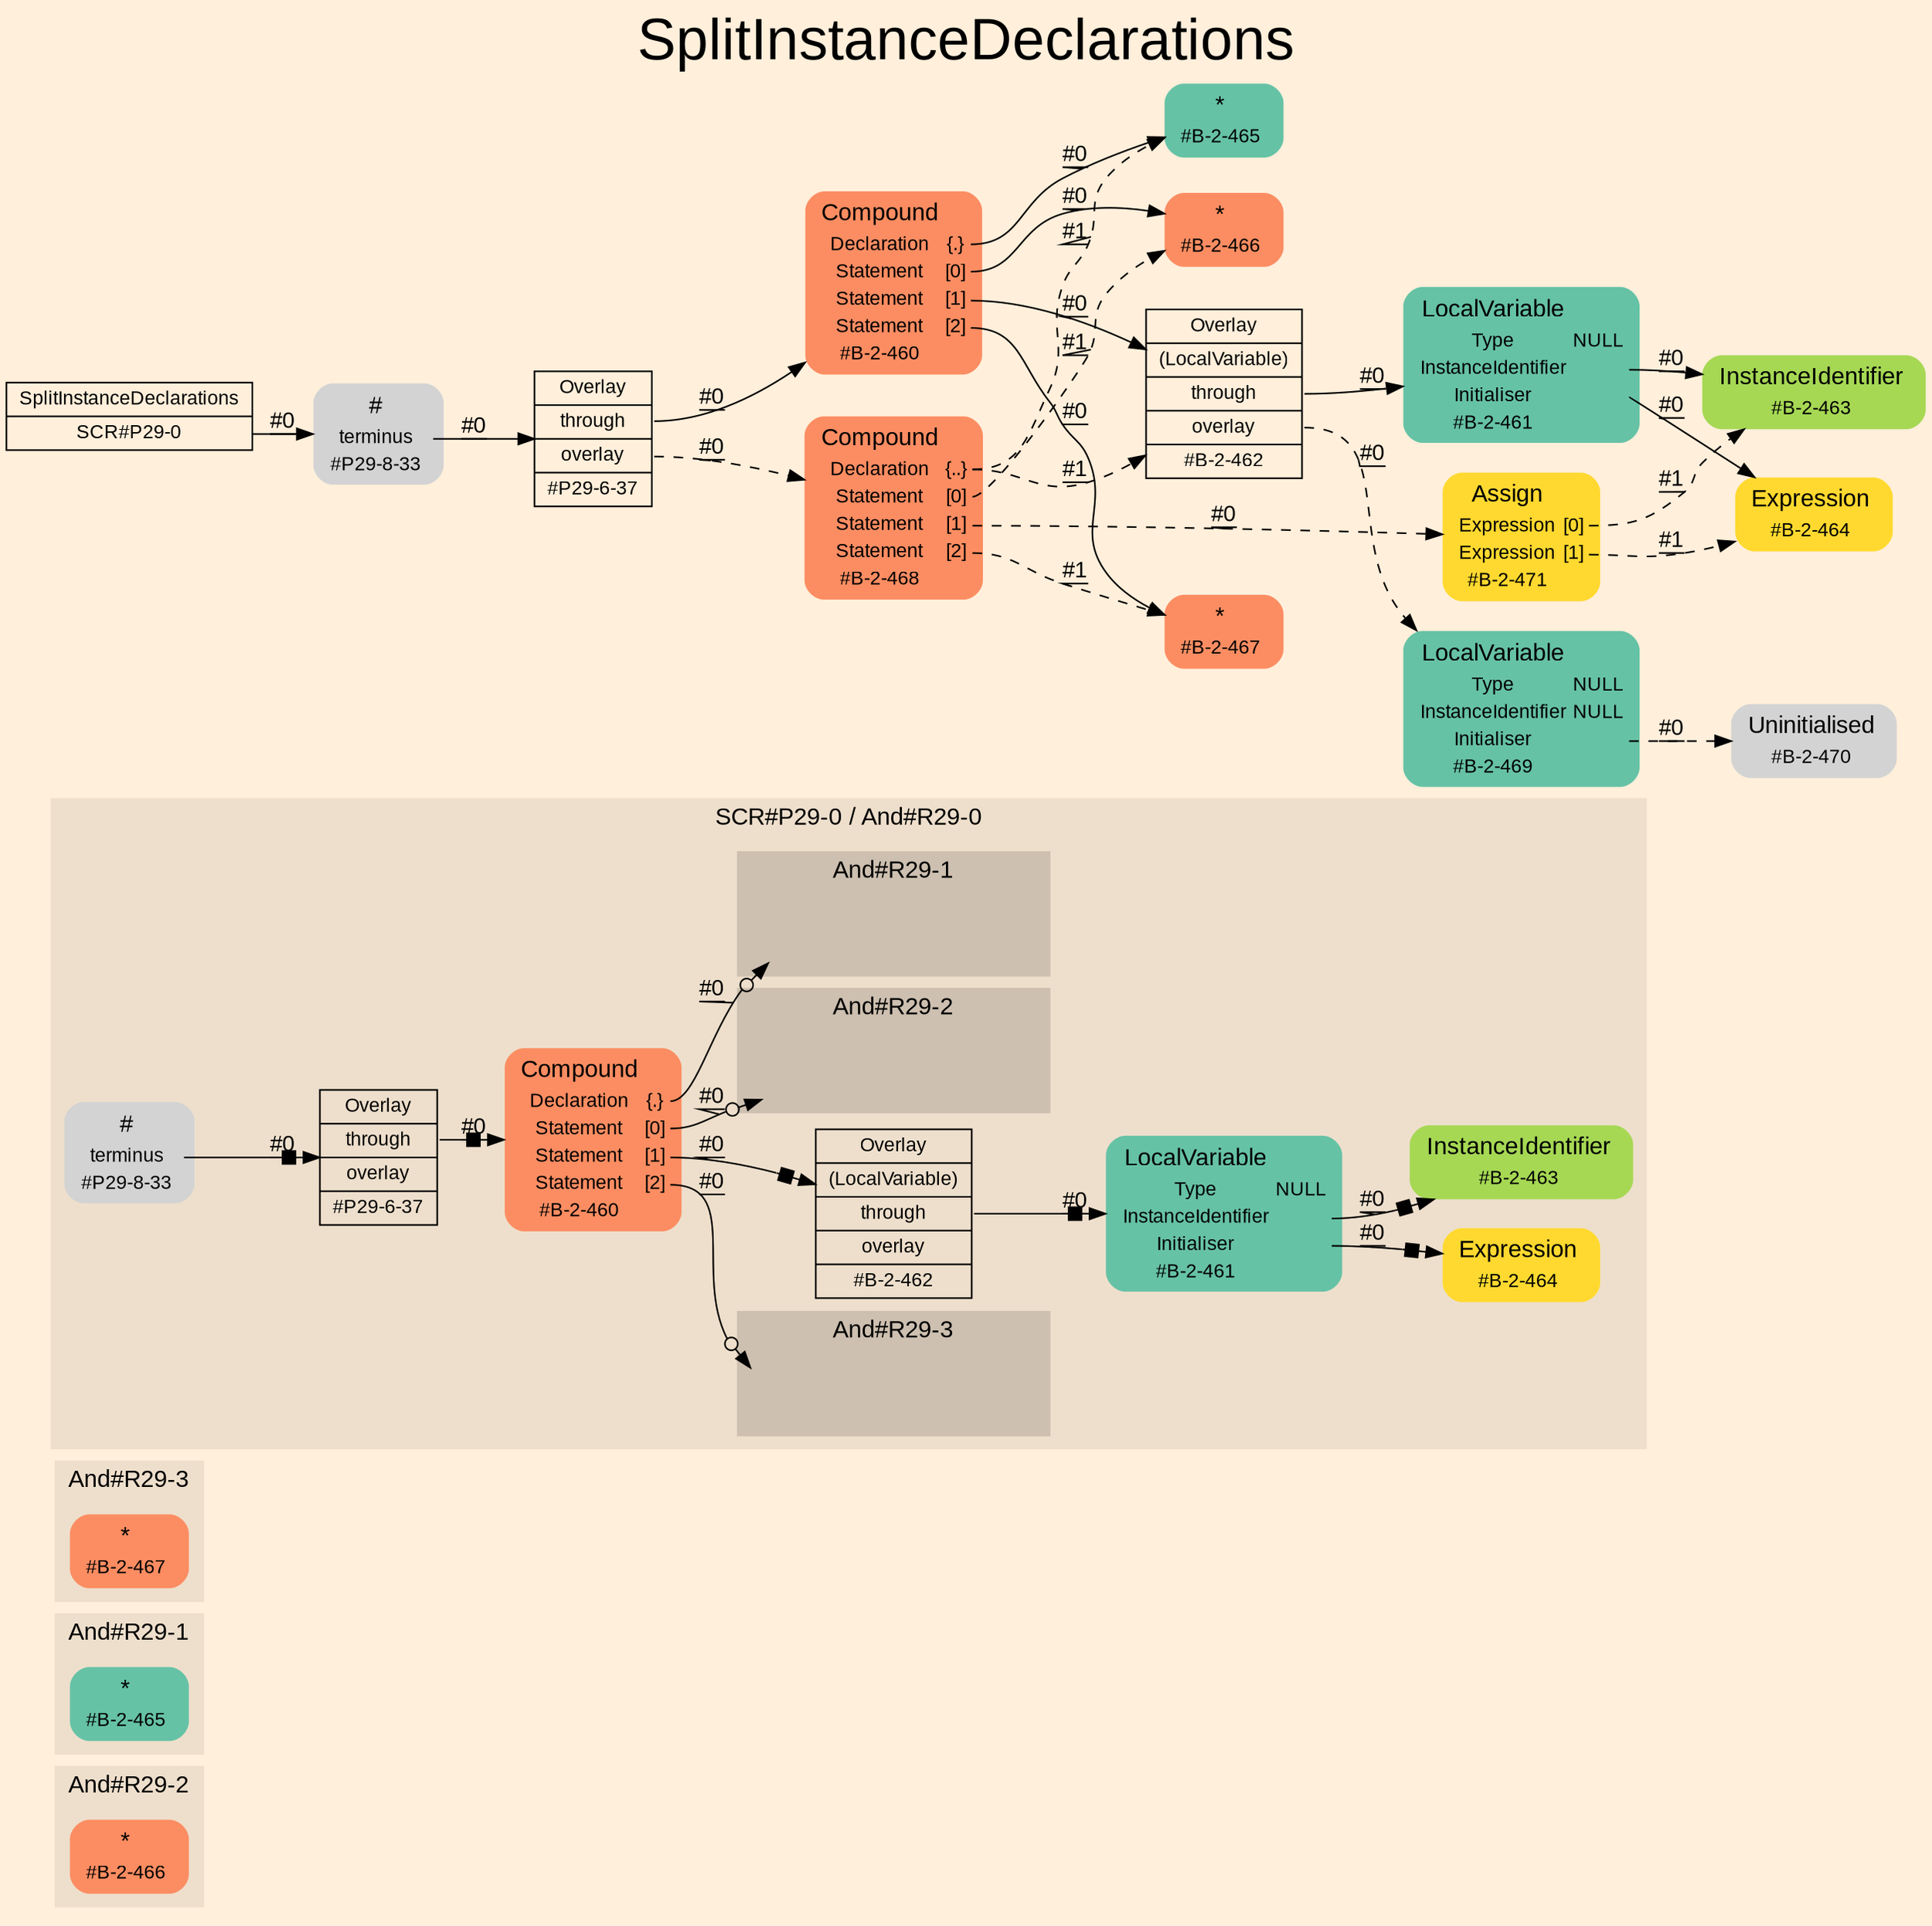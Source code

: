 digraph "SplitInstanceDeclarations" {
label = "SplitInstanceDeclarations"
labelloc = t
fontsize = "36"
graph [
    rankdir = "LR"
    ranksep = 0.3
    bgcolor = antiquewhite1
    color = black
    fontcolor = black
    fontname = "Arial"
];
node [
    fontname = "Arial"
];
edge [
    fontname = "Arial"
];

// -------------------- figure And#R29-2 --------------------
subgraph "clusterAnd#R29-2" {
    label = "And#R29-2"
    style = "filled"
    color = antiquewhite2
    fontsize = "15"
    "And#R29-2 / #B-2-466" [
        shape = "plaintext"
        fillcolor = "/set28/2"
        label = <<TABLE BORDER="0" CELLBORDER="0" CELLSPACING="0">
         <TR><TD><FONT POINT-SIZE="15.0">*</FONT></TD><TD></TD></TR>
         <TR><TD>#B-2-466</TD><TD PORT="port0"></TD></TR>
        </TABLE>>
        style = "rounded,filled"
        fontsize = "12"
    ];
    
}


// -------------------- figure And#R29-1 --------------------
subgraph "clusterAnd#R29-1" {
    label = "And#R29-1"
    style = "filled"
    color = antiquewhite2
    fontsize = "15"
    "And#R29-1 / #B-2-465" [
        shape = "plaintext"
        fillcolor = "/set28/1"
        label = <<TABLE BORDER="0" CELLBORDER="0" CELLSPACING="0">
         <TR><TD><FONT POINT-SIZE="15.0">*</FONT></TD><TD></TD></TR>
         <TR><TD>#B-2-465</TD><TD PORT="port0"></TD></TR>
        </TABLE>>
        style = "rounded,filled"
        fontsize = "12"
    ];
    
}


// -------------------- figure And#R29-3 --------------------
subgraph "clusterAnd#R29-3" {
    label = "And#R29-3"
    style = "filled"
    color = antiquewhite2
    fontsize = "15"
    "And#R29-3 / #B-2-467" [
        shape = "plaintext"
        fillcolor = "/set28/2"
        label = <<TABLE BORDER="0" CELLBORDER="0" CELLSPACING="0">
         <TR><TD><FONT POINT-SIZE="15.0">*</FONT></TD><TD></TD></TR>
         <TR><TD>#B-2-467</TD><TD PORT="port0"></TD></TR>
        </TABLE>>
        style = "rounded,filled"
        fontsize = "12"
    ];
    
}


// -------------------- figure And#R29-0 --------------------
subgraph "clusterAnd#R29-0" {
    label = "SCR#P29-0 / And#R29-0"
    style = "filled"
    color = antiquewhite2
    fontsize = "15"
    "And#R29-0 / #B-2-463" [
        shape = "plaintext"
        fillcolor = "/set28/5"
        label = <<TABLE BORDER="0" CELLBORDER="0" CELLSPACING="0">
         <TR><TD><FONT POINT-SIZE="15.0">InstanceIdentifier</FONT></TD><TD></TD></TR>
         <TR><TD>#B-2-463</TD><TD PORT="port0"></TD></TR>
        </TABLE>>
        style = "rounded,filled"
        fontsize = "12"
    ];
    
    "And#R29-0 / #P29-6-37" [
        shape = "record"
        fillcolor = antiquewhite2
        label = "<fixed> Overlay | <port0> through | <port1> overlay | <port2> #P29-6-37"
        style = "filled"
        fontsize = "12"
        color = black
        fontcolor = black
    ];
    
    "And#R29-0 / #P29-8-33" [
        shape = "plaintext"
        label = <<TABLE BORDER="0" CELLBORDER="0" CELLSPACING="0">
         <TR><TD><FONT POINT-SIZE="15.0">#</FONT></TD><TD></TD></TR>
         <TR><TD>terminus</TD><TD PORT="port0"></TD></TR>
         <TR><TD>#P29-8-33</TD><TD PORT="port1"></TD></TR>
        </TABLE>>
        style = "rounded,filled"
        fontsize = "12"
    ];
    
    "And#R29-0 / #B-2-461" [
        shape = "plaintext"
        fillcolor = "/set28/1"
        label = <<TABLE BORDER="0" CELLBORDER="0" CELLSPACING="0">
         <TR><TD><FONT POINT-SIZE="15.0">LocalVariable</FONT></TD><TD></TD></TR>
         <TR><TD>Type</TD><TD PORT="port0">NULL</TD></TR>
         <TR><TD>InstanceIdentifier</TD><TD PORT="port1"></TD></TR>
         <TR><TD>Initialiser</TD><TD PORT="port2"></TD></TR>
         <TR><TD>#B-2-461</TD><TD PORT="port3"></TD></TR>
        </TABLE>>
        style = "rounded,filled"
        fontsize = "12"
    ];
    
    "And#R29-0 / #B-2-464" [
        shape = "plaintext"
        fillcolor = "/set28/6"
        label = <<TABLE BORDER="0" CELLBORDER="0" CELLSPACING="0">
         <TR><TD><FONT POINT-SIZE="15.0">Expression</FONT></TD><TD></TD></TR>
         <TR><TD>#B-2-464</TD><TD PORT="port0"></TD></TR>
        </TABLE>>
        style = "rounded,filled"
        fontsize = "12"
    ];
    
    "And#R29-0 / #B-2-460" [
        shape = "plaintext"
        fillcolor = "/set28/2"
        label = <<TABLE BORDER="0" CELLBORDER="0" CELLSPACING="0">
         <TR><TD><FONT POINT-SIZE="15.0">Compound</FONT></TD><TD></TD></TR>
         <TR><TD>Declaration</TD><TD PORT="port0">{.}</TD></TR>
         <TR><TD>Statement</TD><TD PORT="port1">[0]</TD></TR>
         <TR><TD>Statement</TD><TD PORT="port2">[1]</TD></TR>
         <TR><TD>Statement</TD><TD PORT="port3">[2]</TD></TR>
         <TR><TD>#B-2-460</TD><TD PORT="port4"></TD></TR>
        </TABLE>>
        style = "rounded,filled"
        fontsize = "12"
    ];
    
    "And#R29-0 / #B-2-462" [
        shape = "record"
        fillcolor = antiquewhite2
        label = "<fixed> Overlay | <port0> (LocalVariable) | <port1> through | <port2> overlay | <port3> #B-2-462"
        style = "filled"
        fontsize = "12"
        color = black
        fontcolor = black
    ];
    
    subgraph "clusterAnd#R29-0 / And#R29-3" {
        label = "And#R29-3"
        style = "filled"
        color = antiquewhite3
        fontsize = "15"
        "And#R29-0 / #0 / #B-2-467" [
            shape = "none"
            style = "invisible"
        ];
        
    }
    
    subgraph "clusterAnd#R29-0 / And#R29-1" {
        label = "And#R29-1"
        style = "filled"
        color = antiquewhite3
        fontsize = "15"
        "And#R29-0 / #0 / #B-2-465" [
            shape = "none"
            style = "invisible"
        ];
        
    }
    
    subgraph "clusterAnd#R29-0 / And#R29-2" {
        label = "And#R29-2"
        style = "filled"
        color = antiquewhite3
        fontsize = "15"
        "And#R29-0 / #0 / #B-2-466" [
            shape = "none"
            style = "invisible"
        ];
        
    }
    
}


// -------------------- transformation figure --------------------
"CR#P29-0" [
    shape = "record"
    fillcolor = antiquewhite1
    label = "<fixed> SplitInstanceDeclarations | <port0> SCR#P29-0"
    style = "filled"
    fontsize = "12"
    color = black
    fontcolor = black
];

"#P29-8-33" [
    shape = "plaintext"
    label = <<TABLE BORDER="0" CELLBORDER="0" CELLSPACING="0">
     <TR><TD><FONT POINT-SIZE="15.0">#</FONT></TD><TD></TD></TR>
     <TR><TD>terminus</TD><TD PORT="port0"></TD></TR>
     <TR><TD>#P29-8-33</TD><TD PORT="port1"></TD></TR>
    </TABLE>>
    style = "rounded,filled"
    fontsize = "12"
];

"#P29-6-37" [
    shape = "record"
    fillcolor = antiquewhite1
    label = "<fixed> Overlay | <port0> through | <port1> overlay | <port2> #P29-6-37"
    style = "filled"
    fontsize = "12"
    color = black
    fontcolor = black
];

"#B-2-460" [
    shape = "plaintext"
    fillcolor = "/set28/2"
    label = <<TABLE BORDER="0" CELLBORDER="0" CELLSPACING="0">
     <TR><TD><FONT POINT-SIZE="15.0">Compound</FONT></TD><TD></TD></TR>
     <TR><TD>Declaration</TD><TD PORT="port0">{.}</TD></TR>
     <TR><TD>Statement</TD><TD PORT="port1">[0]</TD></TR>
     <TR><TD>Statement</TD><TD PORT="port2">[1]</TD></TR>
     <TR><TD>Statement</TD><TD PORT="port3">[2]</TD></TR>
     <TR><TD>#B-2-460</TD><TD PORT="port4"></TD></TR>
    </TABLE>>
    style = "rounded,filled"
    fontsize = "12"
];

"#B-2-465" [
    shape = "plaintext"
    fillcolor = "/set28/1"
    label = <<TABLE BORDER="0" CELLBORDER="0" CELLSPACING="0">
     <TR><TD><FONT POINT-SIZE="15.0">*</FONT></TD><TD></TD></TR>
     <TR><TD>#B-2-465</TD><TD PORT="port0"></TD></TR>
    </TABLE>>
    style = "rounded,filled"
    fontsize = "12"
];

"#B-2-466" [
    shape = "plaintext"
    fillcolor = "/set28/2"
    label = <<TABLE BORDER="0" CELLBORDER="0" CELLSPACING="0">
     <TR><TD><FONT POINT-SIZE="15.0">*</FONT></TD><TD></TD></TR>
     <TR><TD>#B-2-466</TD><TD PORT="port0"></TD></TR>
    </TABLE>>
    style = "rounded,filled"
    fontsize = "12"
];

"#B-2-462" [
    shape = "record"
    fillcolor = antiquewhite1
    label = "<fixed> Overlay | <port0> (LocalVariable) | <port1> through | <port2> overlay | <port3> #B-2-462"
    style = "filled"
    fontsize = "12"
    color = black
    fontcolor = black
];

"#B-2-461" [
    shape = "plaintext"
    fillcolor = "/set28/1"
    label = <<TABLE BORDER="0" CELLBORDER="0" CELLSPACING="0">
     <TR><TD><FONT POINT-SIZE="15.0">LocalVariable</FONT></TD><TD></TD></TR>
     <TR><TD>Type</TD><TD PORT="port0">NULL</TD></TR>
     <TR><TD>InstanceIdentifier</TD><TD PORT="port1"></TD></TR>
     <TR><TD>Initialiser</TD><TD PORT="port2"></TD></TR>
     <TR><TD>#B-2-461</TD><TD PORT="port3"></TD></TR>
    </TABLE>>
    style = "rounded,filled"
    fontsize = "12"
];

"#B-2-463" [
    shape = "plaintext"
    fillcolor = "/set28/5"
    label = <<TABLE BORDER="0" CELLBORDER="0" CELLSPACING="0">
     <TR><TD><FONT POINT-SIZE="15.0">InstanceIdentifier</FONT></TD><TD></TD></TR>
     <TR><TD>#B-2-463</TD><TD PORT="port0"></TD></TR>
    </TABLE>>
    style = "rounded,filled"
    fontsize = "12"
];

"#B-2-464" [
    shape = "plaintext"
    fillcolor = "/set28/6"
    label = <<TABLE BORDER="0" CELLBORDER="0" CELLSPACING="0">
     <TR><TD><FONT POINT-SIZE="15.0">Expression</FONT></TD><TD></TD></TR>
     <TR><TD>#B-2-464</TD><TD PORT="port0"></TD></TR>
    </TABLE>>
    style = "rounded,filled"
    fontsize = "12"
];

"#B-2-469" [
    shape = "plaintext"
    fillcolor = "/set28/1"
    label = <<TABLE BORDER="0" CELLBORDER="0" CELLSPACING="0">
     <TR><TD><FONT POINT-SIZE="15.0">LocalVariable</FONT></TD><TD></TD></TR>
     <TR><TD>Type</TD><TD PORT="port0">NULL</TD></TR>
     <TR><TD>InstanceIdentifier</TD><TD PORT="port1">NULL</TD></TR>
     <TR><TD>Initialiser</TD><TD PORT="port2"></TD></TR>
     <TR><TD>#B-2-469</TD><TD PORT="port3"></TD></TR>
    </TABLE>>
    style = "rounded,filled"
    fontsize = "12"
];

"#B-2-470" [
    shape = "plaintext"
    label = <<TABLE BORDER="0" CELLBORDER="0" CELLSPACING="0">
     <TR><TD><FONT POINT-SIZE="15.0">Uninitialised</FONT></TD><TD></TD></TR>
     <TR><TD>#B-2-470</TD><TD PORT="port0"></TD></TR>
    </TABLE>>
    style = "rounded,filled"
    fontsize = "12"
];

"#B-2-467" [
    shape = "plaintext"
    fillcolor = "/set28/2"
    label = <<TABLE BORDER="0" CELLBORDER="0" CELLSPACING="0">
     <TR><TD><FONT POINT-SIZE="15.0">*</FONT></TD><TD></TD></TR>
     <TR><TD>#B-2-467</TD><TD PORT="port0"></TD></TR>
    </TABLE>>
    style = "rounded,filled"
    fontsize = "12"
];

"#B-2-468" [
    shape = "plaintext"
    fillcolor = "/set28/2"
    label = <<TABLE BORDER="0" CELLBORDER="0" CELLSPACING="0">
     <TR><TD><FONT POINT-SIZE="15.0">Compound</FONT></TD><TD></TD></TR>
     <TR><TD>Declaration</TD><TD PORT="port0">{..}</TD></TR>
     <TR><TD>Statement</TD><TD PORT="port1">[0]</TD></TR>
     <TR><TD>Statement</TD><TD PORT="port2">[1]</TD></TR>
     <TR><TD>Statement</TD><TD PORT="port3">[2]</TD></TR>
     <TR><TD>#B-2-468</TD><TD PORT="port4"></TD></TR>
    </TABLE>>
    style = "rounded,filled"
    fontsize = "12"
];

"#B-2-471" [
    shape = "plaintext"
    fillcolor = "/set28/6"
    label = <<TABLE BORDER="0" CELLBORDER="0" CELLSPACING="0">
     <TR><TD><FONT POINT-SIZE="15.0">Assign</FONT></TD><TD></TD></TR>
     <TR><TD>Expression</TD><TD PORT="port0">[0]</TD></TR>
     <TR><TD>Expression</TD><TD PORT="port1">[1]</TD></TR>
     <TR><TD>#B-2-471</TD><TD PORT="port2"></TD></TR>
    </TABLE>>
    style = "rounded,filled"
    fontsize = "12"
];


// -------------------- links --------------------
// links for block CR#P29-0
"CR#P29-0":port0 -> "#P29-8-33" [
    label = "#0"
    decorate = true
    color = black
    fontcolor = black
];

// links for block #P29-8-33
"#P29-8-33":port0 -> "#P29-6-37" [
    label = "#0"
    decorate = true
    color = black
    fontcolor = black
];

// links for block #P29-6-37
"#P29-6-37":port0 -> "#B-2-460" [
    label = "#0"
    decorate = true
    color = black
    fontcolor = black
];

"#P29-6-37":port1 -> "#B-2-468" [
    style="dashed"
    label = "#0"
    decorate = true
    color = black
    fontcolor = black
];

// links for block #B-2-460
"#B-2-460":port0 -> "#B-2-465" [
    label = "#0"
    decorate = true
    color = black
    fontcolor = black
];

"#B-2-460":port1 -> "#B-2-466" [
    label = "#0"
    decorate = true
    color = black
    fontcolor = black
];

"#B-2-460":port2 -> "#B-2-462" [
    label = "#0"
    decorate = true
    color = black
    fontcolor = black
];

"#B-2-460":port3 -> "#B-2-467" [
    label = "#0"
    decorate = true
    color = black
    fontcolor = black
];

// links for block #B-2-465
// links for block #B-2-466
// links for block #B-2-462
"#B-2-462":port1 -> "#B-2-461" [
    label = "#0"
    decorate = true
    color = black
    fontcolor = black
];

"#B-2-462":port2 -> "#B-2-469" [
    style="dashed"
    label = "#0"
    decorate = true
    color = black
    fontcolor = black
];

// links for block #B-2-461
"#B-2-461":port1 -> "#B-2-463" [
    label = "#0"
    decorate = true
    color = black
    fontcolor = black
];

"#B-2-461":port2 -> "#B-2-464" [
    label = "#0"
    decorate = true
    color = black
    fontcolor = black
];

// links for block #B-2-463
// links for block #B-2-464
// links for block #B-2-469
"#B-2-469":port2 -> "#B-2-470" [
    style="dashed"
    label = "#0"
    decorate = true
    color = black
    fontcolor = black
];

// links for block #B-2-470
// links for block #B-2-467
// links for block #B-2-468
"#B-2-468":port0 -> "#B-2-462" [
    style="dashed"
    label = "#1"
    decorate = true
    color = black
    fontcolor = black
];

"#B-2-468":port0 -> "#B-2-465" [
    style="dashed"
    label = "#1"
    decorate = true
    color = black
    fontcolor = black
];

"#B-2-468":port1 -> "#B-2-466" [
    style="dashed"
    label = "#1"
    decorate = true
    color = black
    fontcolor = black
];

"#B-2-468":port2 -> "#B-2-471" [
    style="dashed"
    label = "#0"
    decorate = true
    color = black
    fontcolor = black
];

"#B-2-468":port3 -> "#B-2-467" [
    style="dashed"
    label = "#1"
    decorate = true
    color = black
    fontcolor = black
];

// links for block #B-2-471
"#B-2-471":port0 -> "#B-2-463" [
    style="dashed"
    label = "#1"
    decorate = true
    color = black
    fontcolor = black
];

"#B-2-471":port1 -> "#B-2-464" [
    style="dashed"
    label = "#1"
    decorate = true
    color = black
    fontcolor = black
];

// links for block And#R29-0 / #B-2-463
// links for block And#R29-0 / #P29-6-37
"And#R29-0 / #P29-6-37":port0 -> "And#R29-0 / #B-2-460" [
    arrowhead="normalnonebox"
    label = "#0"
    decorate = true
    color = black
    fontcolor = black
];

// links for block And#R29-0 / #P29-8-33
"And#R29-0 / #P29-8-33":port0 -> "And#R29-0 / #P29-6-37" [
    arrowhead="normalnonebox"
    label = "#0"
    decorate = true
    color = black
    fontcolor = black
];

// links for block And#R29-0 / #B-2-461
"And#R29-0 / #B-2-461":port1 -> "And#R29-0 / #B-2-463" [
    arrowhead="normalnonebox"
    label = "#0"
    decorate = true
    color = black
    fontcolor = black
];

"And#R29-0 / #B-2-461":port2 -> "And#R29-0 / #B-2-464" [
    arrowhead="normalnonebox"
    label = "#0"
    decorate = true
    color = black
    fontcolor = black
];

// links for block And#R29-0 / #B-2-464
// links for block And#R29-0 / #B-2-460
"And#R29-0 / #B-2-460":port0 -> "And#R29-0 / #0 / #B-2-465" [
    arrowhead="normalnoneodot"
    label = "#0"
    decorate = true
    color = black
    fontcolor = black
];

"And#R29-0 / #B-2-460":port1 -> "And#R29-0 / #0 / #B-2-466" [
    arrowhead="normalnoneodot"
    label = "#0"
    decorate = true
    color = black
    fontcolor = black
];

"And#R29-0 / #B-2-460":port2 -> "And#R29-0 / #B-2-462" [
    arrowhead="normalnonebox"
    label = "#0"
    decorate = true
    color = black
    fontcolor = black
];

"And#R29-0 / #B-2-460":port3 -> "And#R29-0 / #0 / #B-2-467" [
    arrowhead="normalnoneodot"
    label = "#0"
    decorate = true
    color = black
    fontcolor = black
];

// links for block And#R29-0 / #B-2-462
"And#R29-0 / #B-2-462":port1 -> "And#R29-0 / #B-2-461" [
    arrowhead="normalnonebox"
    label = "#0"
    decorate = true
    color = black
    fontcolor = black
];

// links for block And#R29-0 / #0 / #B-2-467
// links for block And#R29-0 / #0 / #B-2-465
// links for block And#R29-0 / #0 / #B-2-466
// links for block And#R29-3 / #B-2-467
// links for block And#R29-1 / #B-2-465
// links for block And#R29-2 / #B-2-466
}
